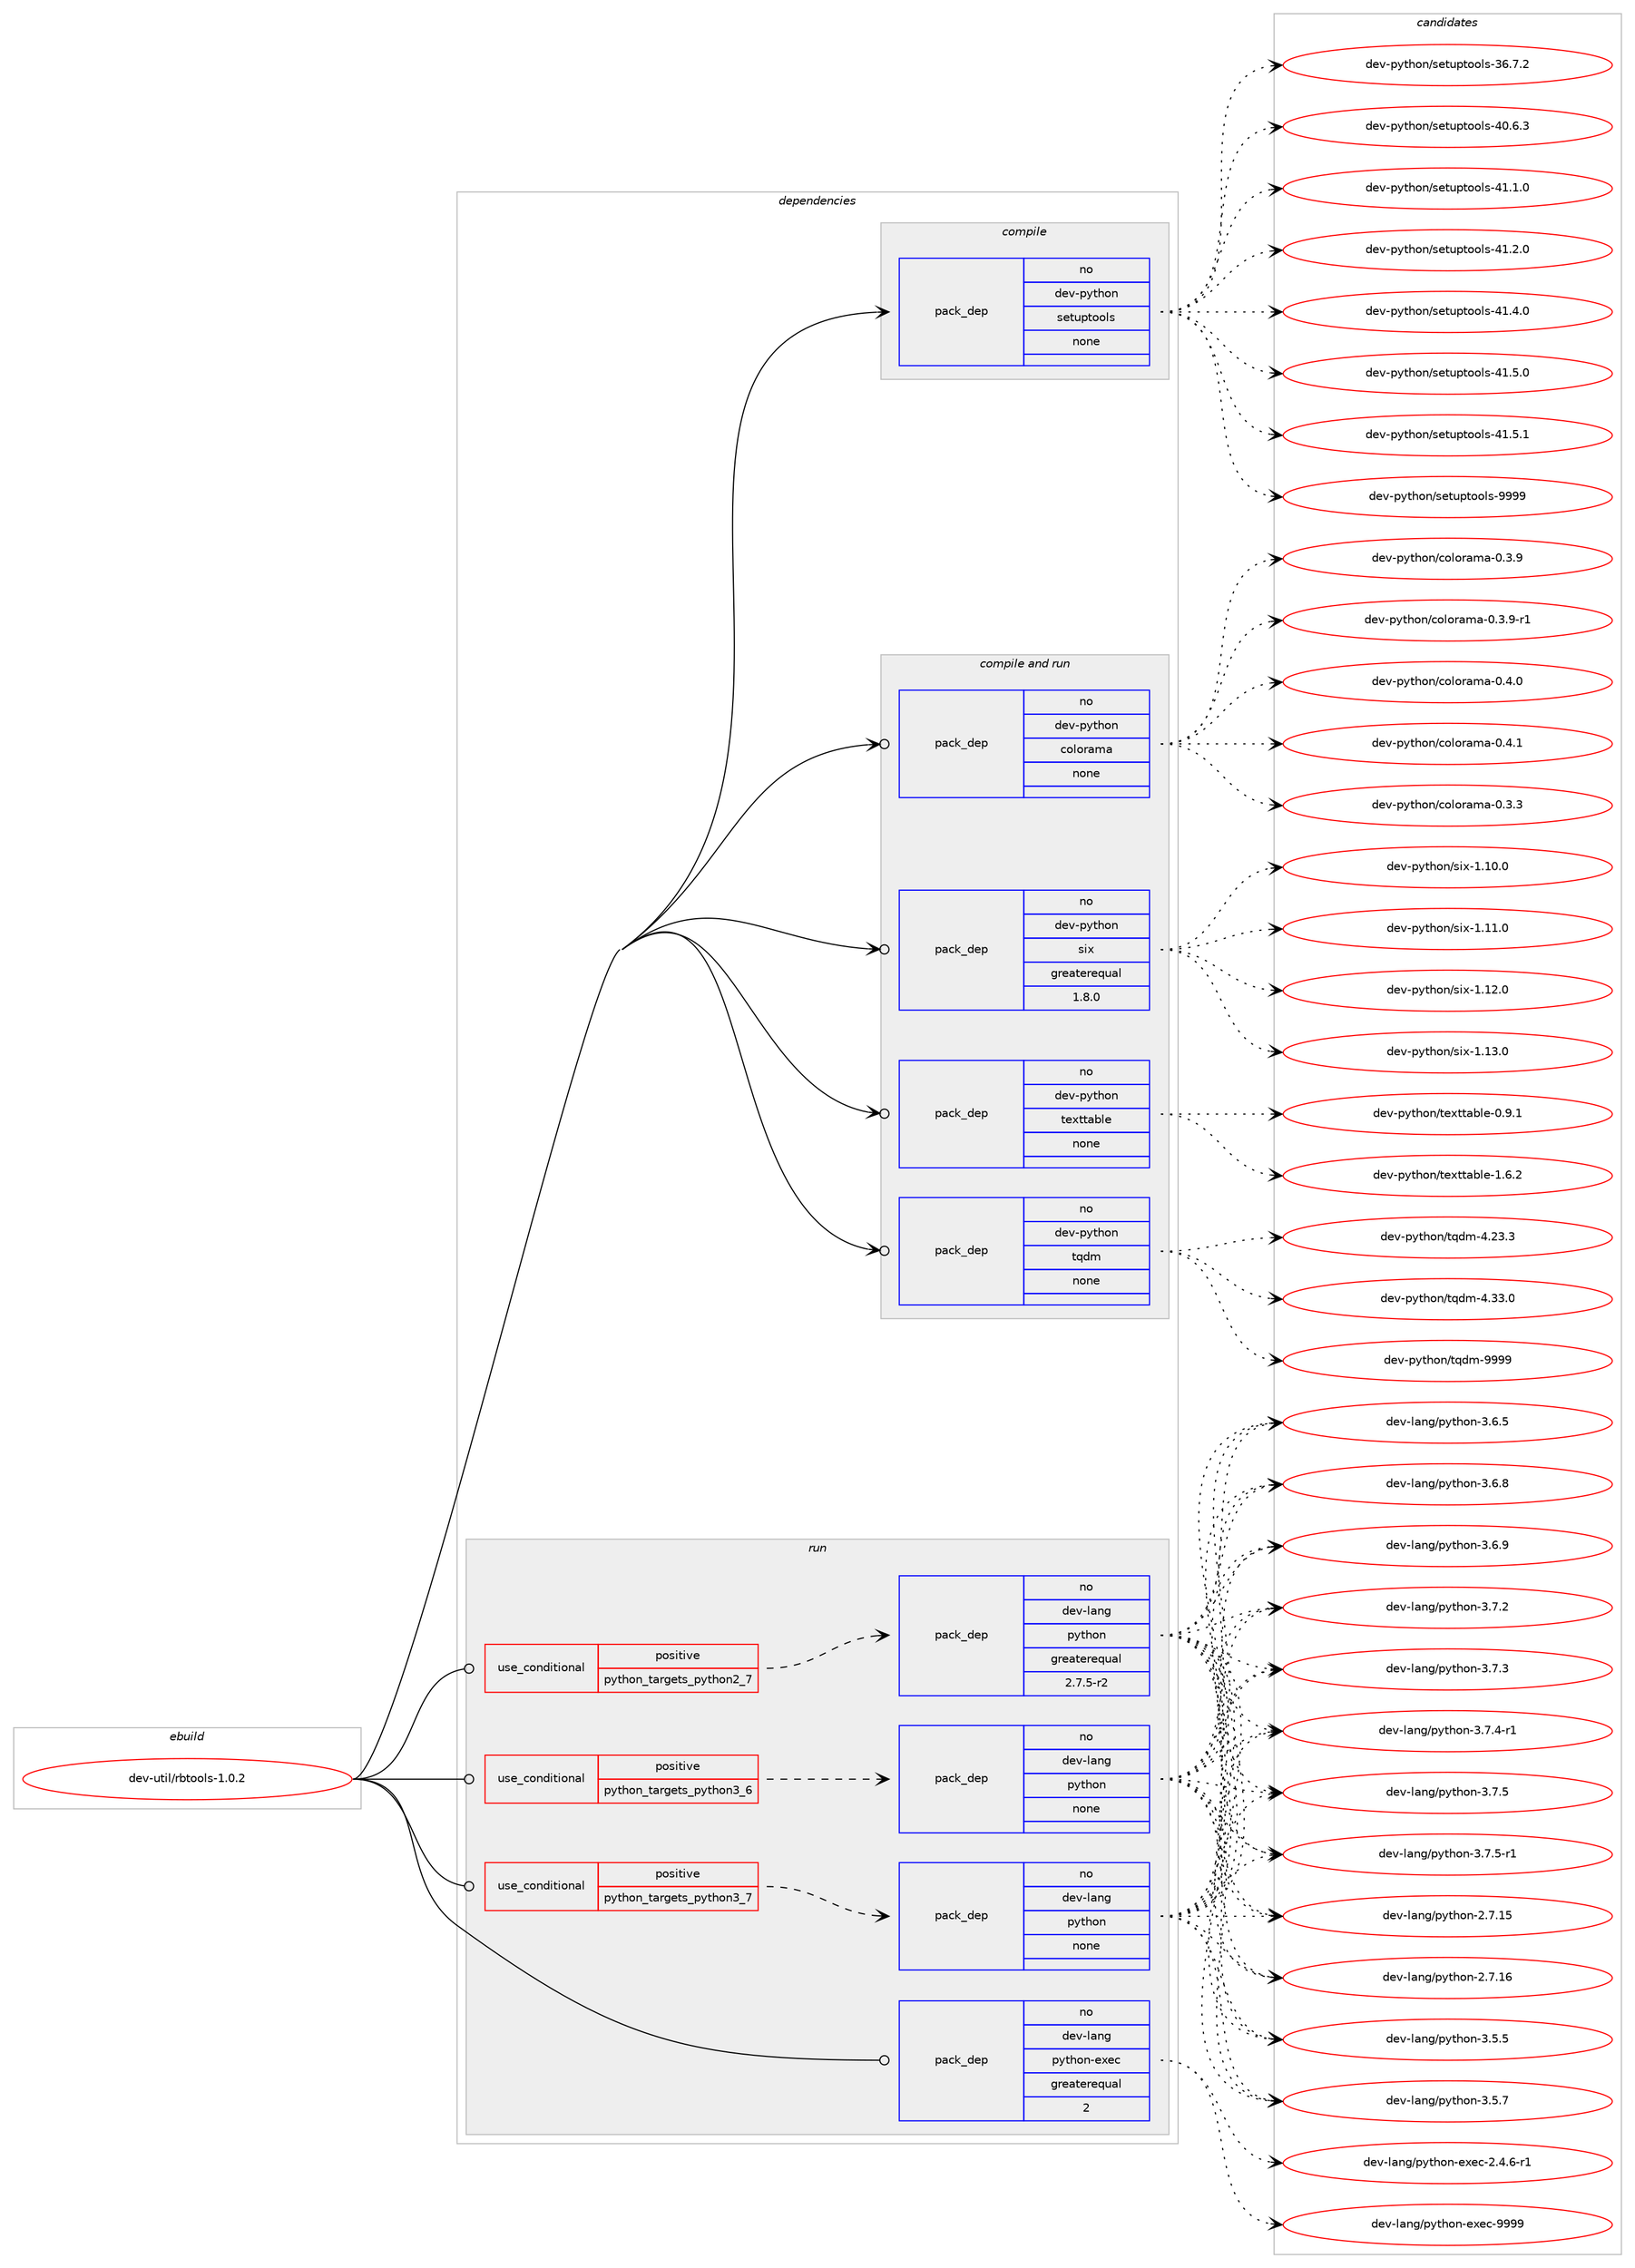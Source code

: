 digraph prolog {

# *************
# Graph options
# *************

newrank=true;
concentrate=true;
compound=true;
graph [rankdir=LR,fontname=Helvetica,fontsize=10,ranksep=1.5];#, ranksep=2.5, nodesep=0.2];
edge  [arrowhead=vee];
node  [fontname=Helvetica,fontsize=10];

# **********
# The ebuild
# **********

subgraph cluster_leftcol {
color=gray;
rank=same;
label=<<i>ebuild</i>>;
id [label="dev-util/rbtools-1.0.2", color=red, width=4, href="../dev-util/rbtools-1.0.2.svg"];
}

# ****************
# The dependencies
# ****************

subgraph cluster_midcol {
color=gray;
label=<<i>dependencies</i>>;
subgraph cluster_compile {
fillcolor="#eeeeee";
style=filled;
label=<<i>compile</i>>;
subgraph pack536345 {
dependency731750 [label=<<TABLE BORDER="0" CELLBORDER="1" CELLSPACING="0" CELLPADDING="4" WIDTH="220"><TR><TD ROWSPAN="6" CELLPADDING="30">pack_dep</TD></TR><TR><TD WIDTH="110">no</TD></TR><TR><TD>dev-python</TD></TR><TR><TD>setuptools</TD></TR><TR><TD>none</TD></TR><TR><TD></TD></TR></TABLE>>, shape=none, color=blue];
}
id:e -> dependency731750:w [weight=20,style="solid",arrowhead="vee"];
}
subgraph cluster_compileandrun {
fillcolor="#eeeeee";
style=filled;
label=<<i>compile and run</i>>;
subgraph pack536346 {
dependency731751 [label=<<TABLE BORDER="0" CELLBORDER="1" CELLSPACING="0" CELLPADDING="4" WIDTH="220"><TR><TD ROWSPAN="6" CELLPADDING="30">pack_dep</TD></TR><TR><TD WIDTH="110">no</TD></TR><TR><TD>dev-python</TD></TR><TR><TD>colorama</TD></TR><TR><TD>none</TD></TR><TR><TD></TD></TR></TABLE>>, shape=none, color=blue];
}
id:e -> dependency731751:w [weight=20,style="solid",arrowhead="odotvee"];
subgraph pack536347 {
dependency731752 [label=<<TABLE BORDER="0" CELLBORDER="1" CELLSPACING="0" CELLPADDING="4" WIDTH="220"><TR><TD ROWSPAN="6" CELLPADDING="30">pack_dep</TD></TR><TR><TD WIDTH="110">no</TD></TR><TR><TD>dev-python</TD></TR><TR><TD>six</TD></TR><TR><TD>greaterequal</TD></TR><TR><TD>1.8.0</TD></TR></TABLE>>, shape=none, color=blue];
}
id:e -> dependency731752:w [weight=20,style="solid",arrowhead="odotvee"];
subgraph pack536348 {
dependency731753 [label=<<TABLE BORDER="0" CELLBORDER="1" CELLSPACING="0" CELLPADDING="4" WIDTH="220"><TR><TD ROWSPAN="6" CELLPADDING="30">pack_dep</TD></TR><TR><TD WIDTH="110">no</TD></TR><TR><TD>dev-python</TD></TR><TR><TD>texttable</TD></TR><TR><TD>none</TD></TR><TR><TD></TD></TR></TABLE>>, shape=none, color=blue];
}
id:e -> dependency731753:w [weight=20,style="solid",arrowhead="odotvee"];
subgraph pack536349 {
dependency731754 [label=<<TABLE BORDER="0" CELLBORDER="1" CELLSPACING="0" CELLPADDING="4" WIDTH="220"><TR><TD ROWSPAN="6" CELLPADDING="30">pack_dep</TD></TR><TR><TD WIDTH="110">no</TD></TR><TR><TD>dev-python</TD></TR><TR><TD>tqdm</TD></TR><TR><TD>none</TD></TR><TR><TD></TD></TR></TABLE>>, shape=none, color=blue];
}
id:e -> dependency731754:w [weight=20,style="solid",arrowhead="odotvee"];
}
subgraph cluster_run {
fillcolor="#eeeeee";
style=filled;
label=<<i>run</i>>;
subgraph cond183219 {
dependency731755 [label=<<TABLE BORDER="0" CELLBORDER="1" CELLSPACING="0" CELLPADDING="4"><TR><TD ROWSPAN="3" CELLPADDING="10">use_conditional</TD></TR><TR><TD>positive</TD></TR><TR><TD>python_targets_python2_7</TD></TR></TABLE>>, shape=none, color=red];
subgraph pack536350 {
dependency731756 [label=<<TABLE BORDER="0" CELLBORDER="1" CELLSPACING="0" CELLPADDING="4" WIDTH="220"><TR><TD ROWSPAN="6" CELLPADDING="30">pack_dep</TD></TR><TR><TD WIDTH="110">no</TD></TR><TR><TD>dev-lang</TD></TR><TR><TD>python</TD></TR><TR><TD>greaterequal</TD></TR><TR><TD>2.7.5-r2</TD></TR></TABLE>>, shape=none, color=blue];
}
dependency731755:e -> dependency731756:w [weight=20,style="dashed",arrowhead="vee"];
}
id:e -> dependency731755:w [weight=20,style="solid",arrowhead="odot"];
subgraph cond183220 {
dependency731757 [label=<<TABLE BORDER="0" CELLBORDER="1" CELLSPACING="0" CELLPADDING="4"><TR><TD ROWSPAN="3" CELLPADDING="10">use_conditional</TD></TR><TR><TD>positive</TD></TR><TR><TD>python_targets_python3_6</TD></TR></TABLE>>, shape=none, color=red];
subgraph pack536351 {
dependency731758 [label=<<TABLE BORDER="0" CELLBORDER="1" CELLSPACING="0" CELLPADDING="4" WIDTH="220"><TR><TD ROWSPAN="6" CELLPADDING="30">pack_dep</TD></TR><TR><TD WIDTH="110">no</TD></TR><TR><TD>dev-lang</TD></TR><TR><TD>python</TD></TR><TR><TD>none</TD></TR><TR><TD></TD></TR></TABLE>>, shape=none, color=blue];
}
dependency731757:e -> dependency731758:w [weight=20,style="dashed",arrowhead="vee"];
}
id:e -> dependency731757:w [weight=20,style="solid",arrowhead="odot"];
subgraph cond183221 {
dependency731759 [label=<<TABLE BORDER="0" CELLBORDER="1" CELLSPACING="0" CELLPADDING="4"><TR><TD ROWSPAN="3" CELLPADDING="10">use_conditional</TD></TR><TR><TD>positive</TD></TR><TR><TD>python_targets_python3_7</TD></TR></TABLE>>, shape=none, color=red];
subgraph pack536352 {
dependency731760 [label=<<TABLE BORDER="0" CELLBORDER="1" CELLSPACING="0" CELLPADDING="4" WIDTH="220"><TR><TD ROWSPAN="6" CELLPADDING="30">pack_dep</TD></TR><TR><TD WIDTH="110">no</TD></TR><TR><TD>dev-lang</TD></TR><TR><TD>python</TD></TR><TR><TD>none</TD></TR><TR><TD></TD></TR></TABLE>>, shape=none, color=blue];
}
dependency731759:e -> dependency731760:w [weight=20,style="dashed",arrowhead="vee"];
}
id:e -> dependency731759:w [weight=20,style="solid",arrowhead="odot"];
subgraph pack536353 {
dependency731761 [label=<<TABLE BORDER="0" CELLBORDER="1" CELLSPACING="0" CELLPADDING="4" WIDTH="220"><TR><TD ROWSPAN="6" CELLPADDING="30">pack_dep</TD></TR><TR><TD WIDTH="110">no</TD></TR><TR><TD>dev-lang</TD></TR><TR><TD>python-exec</TD></TR><TR><TD>greaterequal</TD></TR><TR><TD>2</TD></TR></TABLE>>, shape=none, color=blue];
}
id:e -> dependency731761:w [weight=20,style="solid",arrowhead="odot"];
}
}

# **************
# The candidates
# **************

subgraph cluster_choices {
rank=same;
color=gray;
label=<<i>candidates</i>>;

subgraph choice536345 {
color=black;
nodesep=1;
choice100101118451121211161041111104711510111611711211611111110811545515446554650 [label="dev-python/setuptools-36.7.2", color=red, width=4,href="../dev-python/setuptools-36.7.2.svg"];
choice100101118451121211161041111104711510111611711211611111110811545524846544651 [label="dev-python/setuptools-40.6.3", color=red, width=4,href="../dev-python/setuptools-40.6.3.svg"];
choice100101118451121211161041111104711510111611711211611111110811545524946494648 [label="dev-python/setuptools-41.1.0", color=red, width=4,href="../dev-python/setuptools-41.1.0.svg"];
choice100101118451121211161041111104711510111611711211611111110811545524946504648 [label="dev-python/setuptools-41.2.0", color=red, width=4,href="../dev-python/setuptools-41.2.0.svg"];
choice100101118451121211161041111104711510111611711211611111110811545524946524648 [label="dev-python/setuptools-41.4.0", color=red, width=4,href="../dev-python/setuptools-41.4.0.svg"];
choice100101118451121211161041111104711510111611711211611111110811545524946534648 [label="dev-python/setuptools-41.5.0", color=red, width=4,href="../dev-python/setuptools-41.5.0.svg"];
choice100101118451121211161041111104711510111611711211611111110811545524946534649 [label="dev-python/setuptools-41.5.1", color=red, width=4,href="../dev-python/setuptools-41.5.1.svg"];
choice10010111845112121116104111110471151011161171121161111111081154557575757 [label="dev-python/setuptools-9999", color=red, width=4,href="../dev-python/setuptools-9999.svg"];
dependency731750:e -> choice100101118451121211161041111104711510111611711211611111110811545515446554650:w [style=dotted,weight="100"];
dependency731750:e -> choice100101118451121211161041111104711510111611711211611111110811545524846544651:w [style=dotted,weight="100"];
dependency731750:e -> choice100101118451121211161041111104711510111611711211611111110811545524946494648:w [style=dotted,weight="100"];
dependency731750:e -> choice100101118451121211161041111104711510111611711211611111110811545524946504648:w [style=dotted,weight="100"];
dependency731750:e -> choice100101118451121211161041111104711510111611711211611111110811545524946524648:w [style=dotted,weight="100"];
dependency731750:e -> choice100101118451121211161041111104711510111611711211611111110811545524946534648:w [style=dotted,weight="100"];
dependency731750:e -> choice100101118451121211161041111104711510111611711211611111110811545524946534649:w [style=dotted,weight="100"];
dependency731750:e -> choice10010111845112121116104111110471151011161171121161111111081154557575757:w [style=dotted,weight="100"];
}
subgraph choice536346 {
color=black;
nodesep=1;
choice1001011184511212111610411111047991111081111149710997454846514651 [label="dev-python/colorama-0.3.3", color=red, width=4,href="../dev-python/colorama-0.3.3.svg"];
choice1001011184511212111610411111047991111081111149710997454846514657 [label="dev-python/colorama-0.3.9", color=red, width=4,href="../dev-python/colorama-0.3.9.svg"];
choice10010111845112121116104111110479911110811111497109974548465146574511449 [label="dev-python/colorama-0.3.9-r1", color=red, width=4,href="../dev-python/colorama-0.3.9-r1.svg"];
choice1001011184511212111610411111047991111081111149710997454846524648 [label="dev-python/colorama-0.4.0", color=red, width=4,href="../dev-python/colorama-0.4.0.svg"];
choice1001011184511212111610411111047991111081111149710997454846524649 [label="dev-python/colorama-0.4.1", color=red, width=4,href="../dev-python/colorama-0.4.1.svg"];
dependency731751:e -> choice1001011184511212111610411111047991111081111149710997454846514651:w [style=dotted,weight="100"];
dependency731751:e -> choice1001011184511212111610411111047991111081111149710997454846514657:w [style=dotted,weight="100"];
dependency731751:e -> choice10010111845112121116104111110479911110811111497109974548465146574511449:w [style=dotted,weight="100"];
dependency731751:e -> choice1001011184511212111610411111047991111081111149710997454846524648:w [style=dotted,weight="100"];
dependency731751:e -> choice1001011184511212111610411111047991111081111149710997454846524649:w [style=dotted,weight="100"];
}
subgraph choice536347 {
color=black;
nodesep=1;
choice100101118451121211161041111104711510512045494649484648 [label="dev-python/six-1.10.0", color=red, width=4,href="../dev-python/six-1.10.0.svg"];
choice100101118451121211161041111104711510512045494649494648 [label="dev-python/six-1.11.0", color=red, width=4,href="../dev-python/six-1.11.0.svg"];
choice100101118451121211161041111104711510512045494649504648 [label="dev-python/six-1.12.0", color=red, width=4,href="../dev-python/six-1.12.0.svg"];
choice100101118451121211161041111104711510512045494649514648 [label="dev-python/six-1.13.0", color=red, width=4,href="../dev-python/six-1.13.0.svg"];
dependency731752:e -> choice100101118451121211161041111104711510512045494649484648:w [style=dotted,weight="100"];
dependency731752:e -> choice100101118451121211161041111104711510512045494649494648:w [style=dotted,weight="100"];
dependency731752:e -> choice100101118451121211161041111104711510512045494649504648:w [style=dotted,weight="100"];
dependency731752:e -> choice100101118451121211161041111104711510512045494649514648:w [style=dotted,weight="100"];
}
subgraph choice536348 {
color=black;
nodesep=1;
choice10010111845112121116104111110471161011201161169798108101454846574649 [label="dev-python/texttable-0.9.1", color=red, width=4,href="../dev-python/texttable-0.9.1.svg"];
choice10010111845112121116104111110471161011201161169798108101454946544650 [label="dev-python/texttable-1.6.2", color=red, width=4,href="../dev-python/texttable-1.6.2.svg"];
dependency731753:e -> choice10010111845112121116104111110471161011201161169798108101454846574649:w [style=dotted,weight="100"];
dependency731753:e -> choice10010111845112121116104111110471161011201161169798108101454946544650:w [style=dotted,weight="100"];
}
subgraph choice536349 {
color=black;
nodesep=1;
choice100101118451121211161041111104711611310010945524650514651 [label="dev-python/tqdm-4.23.3", color=red, width=4,href="../dev-python/tqdm-4.23.3.svg"];
choice100101118451121211161041111104711611310010945524651514648 [label="dev-python/tqdm-4.33.0", color=red, width=4,href="../dev-python/tqdm-4.33.0.svg"];
choice10010111845112121116104111110471161131001094557575757 [label="dev-python/tqdm-9999", color=red, width=4,href="../dev-python/tqdm-9999.svg"];
dependency731754:e -> choice100101118451121211161041111104711611310010945524650514651:w [style=dotted,weight="100"];
dependency731754:e -> choice100101118451121211161041111104711611310010945524651514648:w [style=dotted,weight="100"];
dependency731754:e -> choice10010111845112121116104111110471161131001094557575757:w [style=dotted,weight="100"];
}
subgraph choice536350 {
color=black;
nodesep=1;
choice10010111845108971101034711212111610411111045504655464953 [label="dev-lang/python-2.7.15", color=red, width=4,href="../dev-lang/python-2.7.15.svg"];
choice10010111845108971101034711212111610411111045504655464954 [label="dev-lang/python-2.7.16", color=red, width=4,href="../dev-lang/python-2.7.16.svg"];
choice100101118451089711010347112121116104111110455146534653 [label="dev-lang/python-3.5.5", color=red, width=4,href="../dev-lang/python-3.5.5.svg"];
choice100101118451089711010347112121116104111110455146534655 [label="dev-lang/python-3.5.7", color=red, width=4,href="../dev-lang/python-3.5.7.svg"];
choice100101118451089711010347112121116104111110455146544653 [label="dev-lang/python-3.6.5", color=red, width=4,href="../dev-lang/python-3.6.5.svg"];
choice100101118451089711010347112121116104111110455146544656 [label="dev-lang/python-3.6.8", color=red, width=4,href="../dev-lang/python-3.6.8.svg"];
choice100101118451089711010347112121116104111110455146544657 [label="dev-lang/python-3.6.9", color=red, width=4,href="../dev-lang/python-3.6.9.svg"];
choice100101118451089711010347112121116104111110455146554650 [label="dev-lang/python-3.7.2", color=red, width=4,href="../dev-lang/python-3.7.2.svg"];
choice100101118451089711010347112121116104111110455146554651 [label="dev-lang/python-3.7.3", color=red, width=4,href="../dev-lang/python-3.7.3.svg"];
choice1001011184510897110103471121211161041111104551465546524511449 [label="dev-lang/python-3.7.4-r1", color=red, width=4,href="../dev-lang/python-3.7.4-r1.svg"];
choice100101118451089711010347112121116104111110455146554653 [label="dev-lang/python-3.7.5", color=red, width=4,href="../dev-lang/python-3.7.5.svg"];
choice1001011184510897110103471121211161041111104551465546534511449 [label="dev-lang/python-3.7.5-r1", color=red, width=4,href="../dev-lang/python-3.7.5-r1.svg"];
dependency731756:e -> choice10010111845108971101034711212111610411111045504655464953:w [style=dotted,weight="100"];
dependency731756:e -> choice10010111845108971101034711212111610411111045504655464954:w [style=dotted,weight="100"];
dependency731756:e -> choice100101118451089711010347112121116104111110455146534653:w [style=dotted,weight="100"];
dependency731756:e -> choice100101118451089711010347112121116104111110455146534655:w [style=dotted,weight="100"];
dependency731756:e -> choice100101118451089711010347112121116104111110455146544653:w [style=dotted,weight="100"];
dependency731756:e -> choice100101118451089711010347112121116104111110455146544656:w [style=dotted,weight="100"];
dependency731756:e -> choice100101118451089711010347112121116104111110455146544657:w [style=dotted,weight="100"];
dependency731756:e -> choice100101118451089711010347112121116104111110455146554650:w [style=dotted,weight="100"];
dependency731756:e -> choice100101118451089711010347112121116104111110455146554651:w [style=dotted,weight="100"];
dependency731756:e -> choice1001011184510897110103471121211161041111104551465546524511449:w [style=dotted,weight="100"];
dependency731756:e -> choice100101118451089711010347112121116104111110455146554653:w [style=dotted,weight="100"];
dependency731756:e -> choice1001011184510897110103471121211161041111104551465546534511449:w [style=dotted,weight="100"];
}
subgraph choice536351 {
color=black;
nodesep=1;
choice10010111845108971101034711212111610411111045504655464953 [label="dev-lang/python-2.7.15", color=red, width=4,href="../dev-lang/python-2.7.15.svg"];
choice10010111845108971101034711212111610411111045504655464954 [label="dev-lang/python-2.7.16", color=red, width=4,href="../dev-lang/python-2.7.16.svg"];
choice100101118451089711010347112121116104111110455146534653 [label="dev-lang/python-3.5.5", color=red, width=4,href="../dev-lang/python-3.5.5.svg"];
choice100101118451089711010347112121116104111110455146534655 [label="dev-lang/python-3.5.7", color=red, width=4,href="../dev-lang/python-3.5.7.svg"];
choice100101118451089711010347112121116104111110455146544653 [label="dev-lang/python-3.6.5", color=red, width=4,href="../dev-lang/python-3.6.5.svg"];
choice100101118451089711010347112121116104111110455146544656 [label="dev-lang/python-3.6.8", color=red, width=4,href="../dev-lang/python-3.6.8.svg"];
choice100101118451089711010347112121116104111110455146544657 [label="dev-lang/python-3.6.9", color=red, width=4,href="../dev-lang/python-3.6.9.svg"];
choice100101118451089711010347112121116104111110455146554650 [label="dev-lang/python-3.7.2", color=red, width=4,href="../dev-lang/python-3.7.2.svg"];
choice100101118451089711010347112121116104111110455146554651 [label="dev-lang/python-3.7.3", color=red, width=4,href="../dev-lang/python-3.7.3.svg"];
choice1001011184510897110103471121211161041111104551465546524511449 [label="dev-lang/python-3.7.4-r1", color=red, width=4,href="../dev-lang/python-3.7.4-r1.svg"];
choice100101118451089711010347112121116104111110455146554653 [label="dev-lang/python-3.7.5", color=red, width=4,href="../dev-lang/python-3.7.5.svg"];
choice1001011184510897110103471121211161041111104551465546534511449 [label="dev-lang/python-3.7.5-r1", color=red, width=4,href="../dev-lang/python-3.7.5-r1.svg"];
dependency731758:e -> choice10010111845108971101034711212111610411111045504655464953:w [style=dotted,weight="100"];
dependency731758:e -> choice10010111845108971101034711212111610411111045504655464954:w [style=dotted,weight="100"];
dependency731758:e -> choice100101118451089711010347112121116104111110455146534653:w [style=dotted,weight="100"];
dependency731758:e -> choice100101118451089711010347112121116104111110455146534655:w [style=dotted,weight="100"];
dependency731758:e -> choice100101118451089711010347112121116104111110455146544653:w [style=dotted,weight="100"];
dependency731758:e -> choice100101118451089711010347112121116104111110455146544656:w [style=dotted,weight="100"];
dependency731758:e -> choice100101118451089711010347112121116104111110455146544657:w [style=dotted,weight="100"];
dependency731758:e -> choice100101118451089711010347112121116104111110455146554650:w [style=dotted,weight="100"];
dependency731758:e -> choice100101118451089711010347112121116104111110455146554651:w [style=dotted,weight="100"];
dependency731758:e -> choice1001011184510897110103471121211161041111104551465546524511449:w [style=dotted,weight="100"];
dependency731758:e -> choice100101118451089711010347112121116104111110455146554653:w [style=dotted,weight="100"];
dependency731758:e -> choice1001011184510897110103471121211161041111104551465546534511449:w [style=dotted,weight="100"];
}
subgraph choice536352 {
color=black;
nodesep=1;
choice10010111845108971101034711212111610411111045504655464953 [label="dev-lang/python-2.7.15", color=red, width=4,href="../dev-lang/python-2.7.15.svg"];
choice10010111845108971101034711212111610411111045504655464954 [label="dev-lang/python-2.7.16", color=red, width=4,href="../dev-lang/python-2.7.16.svg"];
choice100101118451089711010347112121116104111110455146534653 [label="dev-lang/python-3.5.5", color=red, width=4,href="../dev-lang/python-3.5.5.svg"];
choice100101118451089711010347112121116104111110455146534655 [label="dev-lang/python-3.5.7", color=red, width=4,href="../dev-lang/python-3.5.7.svg"];
choice100101118451089711010347112121116104111110455146544653 [label="dev-lang/python-3.6.5", color=red, width=4,href="../dev-lang/python-3.6.5.svg"];
choice100101118451089711010347112121116104111110455146544656 [label="dev-lang/python-3.6.8", color=red, width=4,href="../dev-lang/python-3.6.8.svg"];
choice100101118451089711010347112121116104111110455146544657 [label="dev-lang/python-3.6.9", color=red, width=4,href="../dev-lang/python-3.6.9.svg"];
choice100101118451089711010347112121116104111110455146554650 [label="dev-lang/python-3.7.2", color=red, width=4,href="../dev-lang/python-3.7.2.svg"];
choice100101118451089711010347112121116104111110455146554651 [label="dev-lang/python-3.7.3", color=red, width=4,href="../dev-lang/python-3.7.3.svg"];
choice1001011184510897110103471121211161041111104551465546524511449 [label="dev-lang/python-3.7.4-r1", color=red, width=4,href="../dev-lang/python-3.7.4-r1.svg"];
choice100101118451089711010347112121116104111110455146554653 [label="dev-lang/python-3.7.5", color=red, width=4,href="../dev-lang/python-3.7.5.svg"];
choice1001011184510897110103471121211161041111104551465546534511449 [label="dev-lang/python-3.7.5-r1", color=red, width=4,href="../dev-lang/python-3.7.5-r1.svg"];
dependency731760:e -> choice10010111845108971101034711212111610411111045504655464953:w [style=dotted,weight="100"];
dependency731760:e -> choice10010111845108971101034711212111610411111045504655464954:w [style=dotted,weight="100"];
dependency731760:e -> choice100101118451089711010347112121116104111110455146534653:w [style=dotted,weight="100"];
dependency731760:e -> choice100101118451089711010347112121116104111110455146534655:w [style=dotted,weight="100"];
dependency731760:e -> choice100101118451089711010347112121116104111110455146544653:w [style=dotted,weight="100"];
dependency731760:e -> choice100101118451089711010347112121116104111110455146544656:w [style=dotted,weight="100"];
dependency731760:e -> choice100101118451089711010347112121116104111110455146544657:w [style=dotted,weight="100"];
dependency731760:e -> choice100101118451089711010347112121116104111110455146554650:w [style=dotted,weight="100"];
dependency731760:e -> choice100101118451089711010347112121116104111110455146554651:w [style=dotted,weight="100"];
dependency731760:e -> choice1001011184510897110103471121211161041111104551465546524511449:w [style=dotted,weight="100"];
dependency731760:e -> choice100101118451089711010347112121116104111110455146554653:w [style=dotted,weight="100"];
dependency731760:e -> choice1001011184510897110103471121211161041111104551465546534511449:w [style=dotted,weight="100"];
}
subgraph choice536353 {
color=black;
nodesep=1;
choice10010111845108971101034711212111610411111045101120101994550465246544511449 [label="dev-lang/python-exec-2.4.6-r1", color=red, width=4,href="../dev-lang/python-exec-2.4.6-r1.svg"];
choice10010111845108971101034711212111610411111045101120101994557575757 [label="dev-lang/python-exec-9999", color=red, width=4,href="../dev-lang/python-exec-9999.svg"];
dependency731761:e -> choice10010111845108971101034711212111610411111045101120101994550465246544511449:w [style=dotted,weight="100"];
dependency731761:e -> choice10010111845108971101034711212111610411111045101120101994557575757:w [style=dotted,weight="100"];
}
}

}
